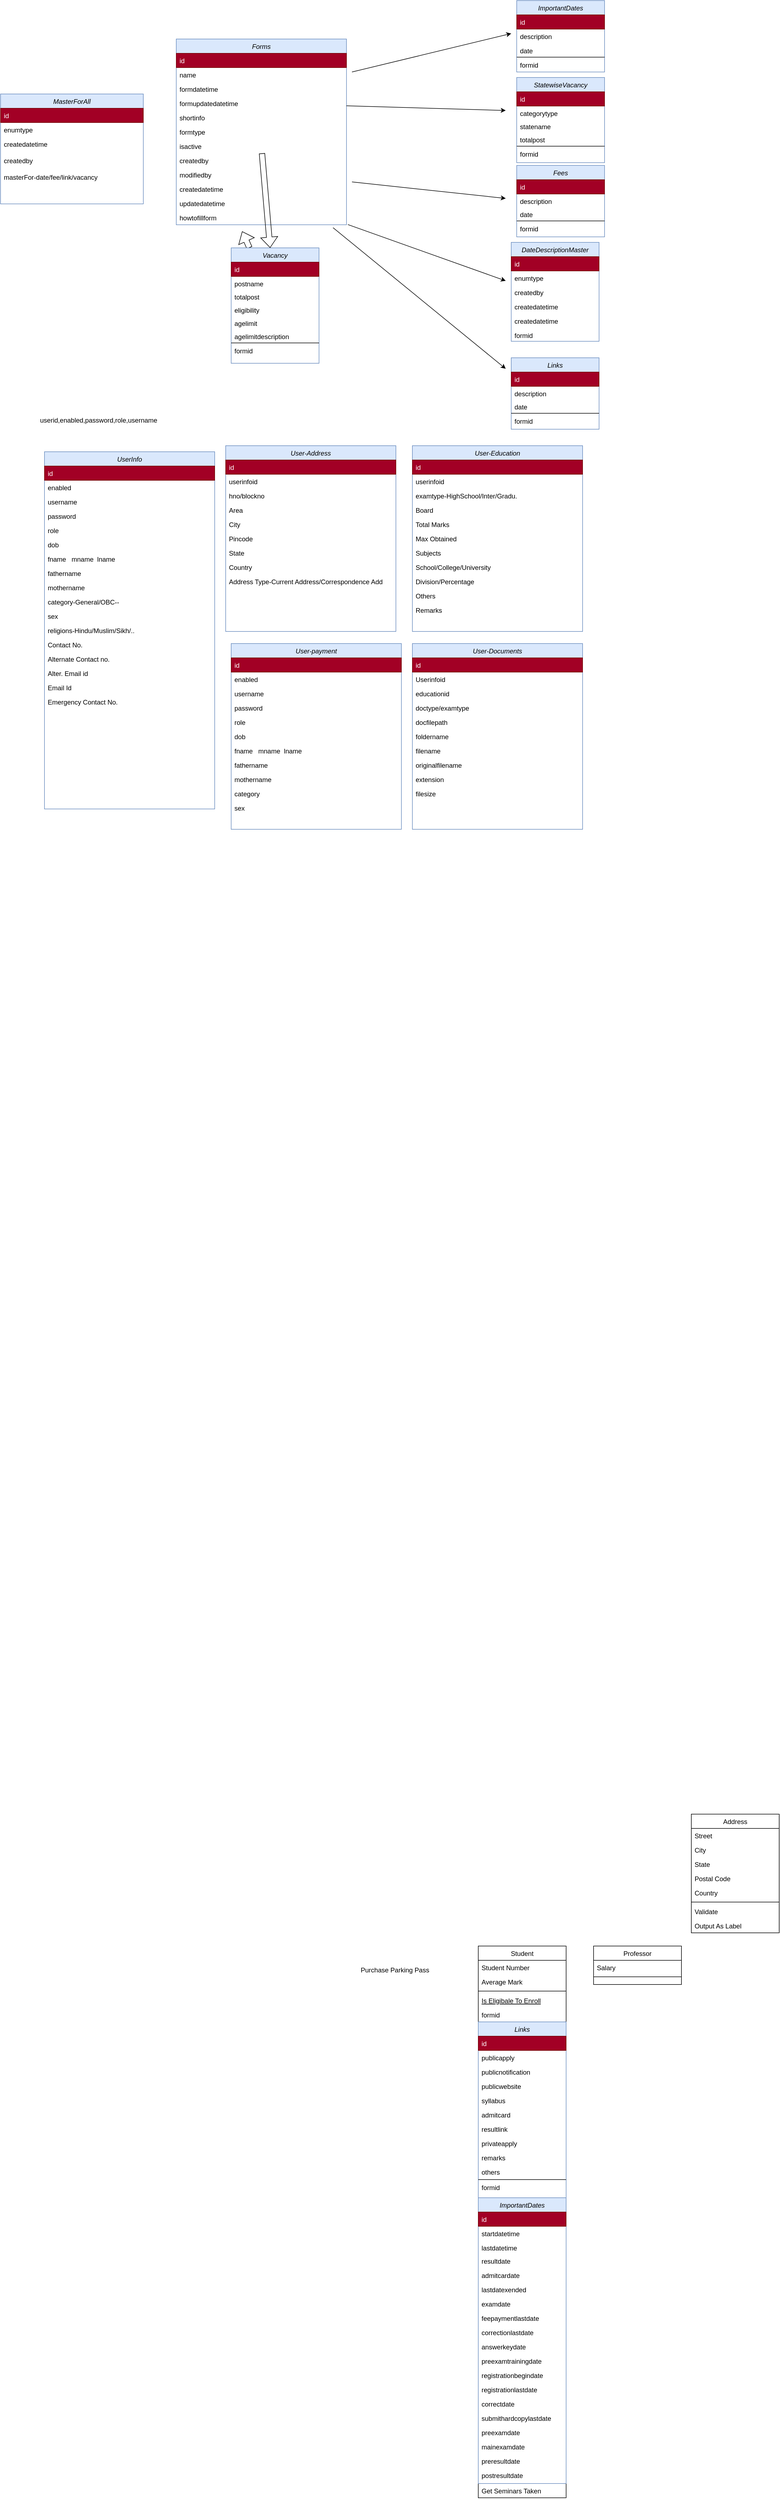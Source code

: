 <mxfile version="13.6.4" type="github">
  <diagram id="C5RBs43oDa-KdzZeNtuy" name="Page-1">
    <mxGraphModel dx="1841" dy="2788" grid="1" gridSize="10" guides="1" tooltips="1" connect="1" arrows="1" fold="1" page="1" pageScale="1" pageWidth="827" pageHeight="1169" math="0" shadow="0">
      <root>
        <mxCell id="WIyWlLk6GJQsqaUBKTNV-0" />
        <mxCell id="WIyWlLk6GJQsqaUBKTNV-1" parent="WIyWlLk6GJQsqaUBKTNV-0" />
        <mxCell id="zkfFHV4jXpPFQw0GAbJ--0" value="Forms" style="swimlane;fontStyle=2;align=center;verticalAlign=top;childLayout=stackLayout;horizontal=1;startSize=26;horizontalStack=0;resizeParent=1;resizeLast=0;collapsible=1;marginBottom=0;rounded=0;shadow=0;strokeWidth=1;fillColor=#dae8fc;strokeColor=#6c8ebf;" parent="WIyWlLk6GJQsqaUBKTNV-1" vertex="1">
          <mxGeometry x="-470" y="-2220" width="310" height="338" as="geometry">
            <mxRectangle x="230" y="140" width="160" height="26" as="alternateBounds" />
          </mxGeometry>
        </mxCell>
        <mxCell id="zkfFHV4jXpPFQw0GAbJ--1" value="id" style="text;align=left;verticalAlign=top;spacingLeft=4;spacingRight=4;overflow=hidden;rotatable=0;points=[[0,0.5],[1,0.5]];portConstraint=eastwest;fillColor=#a20025;strokeColor=#6F0000;fontColor=#ffffff;" parent="zkfFHV4jXpPFQw0GAbJ--0" vertex="1">
          <mxGeometry y="26" width="310" height="26" as="geometry" />
        </mxCell>
        <mxCell id="zkfFHV4jXpPFQw0GAbJ--2" value="name" style="text;align=left;verticalAlign=top;spacingLeft=4;spacingRight=4;overflow=hidden;rotatable=0;points=[[0,0.5],[1,0.5]];portConstraint=eastwest;rounded=0;shadow=0;html=0;" parent="zkfFHV4jXpPFQw0GAbJ--0" vertex="1">
          <mxGeometry y="52" width="310" height="26" as="geometry" />
        </mxCell>
        <mxCell id="zkfFHV4jXpPFQw0GAbJ--3" value="formdatetime" style="text;align=left;verticalAlign=top;spacingLeft=4;spacingRight=4;overflow=hidden;rotatable=0;points=[[0,0.5],[1,0.5]];portConstraint=eastwest;rounded=0;shadow=0;html=0;" parent="zkfFHV4jXpPFQw0GAbJ--0" vertex="1">
          <mxGeometry y="78" width="310" height="26" as="geometry" />
        </mxCell>
        <mxCell id="OjlPHn1tS5voRiDz_Ek7-1" value="formupdatedatetime" style="text;align=left;verticalAlign=top;spacingLeft=4;spacingRight=4;overflow=hidden;rotatable=0;points=[[0,0.5],[1,0.5]];portConstraint=eastwest;rounded=0;shadow=0;html=0;" parent="zkfFHV4jXpPFQw0GAbJ--0" vertex="1">
          <mxGeometry y="104" width="310" height="26" as="geometry" />
        </mxCell>
        <mxCell id="OjlPHn1tS5voRiDz_Ek7-2" value="shortinfo" style="text;align=left;verticalAlign=top;spacingLeft=4;spacingRight=4;overflow=hidden;rotatable=0;points=[[0,0.5],[1,0.5]];portConstraint=eastwest;rounded=0;shadow=0;html=0;" parent="zkfFHV4jXpPFQw0GAbJ--0" vertex="1">
          <mxGeometry y="130" width="310" height="26" as="geometry" />
        </mxCell>
        <mxCell id="OjlPHn1tS5voRiDz_Ek7-3" value="formtype" style="text;align=left;verticalAlign=top;spacingLeft=4;spacingRight=4;overflow=hidden;rotatable=0;points=[[0,0.5],[1,0.5]];portConstraint=eastwest;rounded=0;shadow=0;html=0;" parent="zkfFHV4jXpPFQw0GAbJ--0" vertex="1">
          <mxGeometry y="156" width="310" height="26" as="geometry" />
        </mxCell>
        <mxCell id="OjlPHn1tS5voRiDz_Ek7-4" value="isactive" style="text;align=left;verticalAlign=top;spacingLeft=4;spacingRight=4;overflow=hidden;rotatable=0;points=[[0,0.5],[1,0.5]];portConstraint=eastwest;rounded=0;shadow=0;html=0;" parent="zkfFHV4jXpPFQw0GAbJ--0" vertex="1">
          <mxGeometry y="182" width="310" height="26" as="geometry" />
        </mxCell>
        <mxCell id="OjlPHn1tS5voRiDz_Ek7-5" value="createdby" style="text;align=left;verticalAlign=top;spacingLeft=4;spacingRight=4;overflow=hidden;rotatable=0;points=[[0,0.5],[1,0.5]];portConstraint=eastwest;rounded=0;shadow=0;html=0;" parent="zkfFHV4jXpPFQw0GAbJ--0" vertex="1">
          <mxGeometry y="208" width="310" height="26" as="geometry" />
        </mxCell>
        <mxCell id="OjlPHn1tS5voRiDz_Ek7-6" value="modifiedby" style="text;align=left;verticalAlign=top;spacingLeft=4;spacingRight=4;overflow=hidden;rotatable=0;points=[[0,0.5],[1,0.5]];portConstraint=eastwest;rounded=0;shadow=0;html=0;" parent="zkfFHV4jXpPFQw0GAbJ--0" vertex="1">
          <mxGeometry y="234" width="310" height="26" as="geometry" />
        </mxCell>
        <mxCell id="OjlPHn1tS5voRiDz_Ek7-7" value="createdatetime" style="text;align=left;verticalAlign=top;spacingLeft=4;spacingRight=4;overflow=hidden;rotatable=0;points=[[0,0.5],[1,0.5]];portConstraint=eastwest;rounded=0;shadow=0;html=0;" parent="zkfFHV4jXpPFQw0GAbJ--0" vertex="1">
          <mxGeometry y="260" width="310" height="26" as="geometry" />
        </mxCell>
        <mxCell id="OjlPHn1tS5voRiDz_Ek7-8" value="updatedatetime" style="text;align=left;verticalAlign=top;spacingLeft=4;spacingRight=4;overflow=hidden;rotatable=0;points=[[0,0.5],[1,0.5]];portConstraint=eastwest;rounded=0;shadow=0;html=0;" parent="zkfFHV4jXpPFQw0GAbJ--0" vertex="1">
          <mxGeometry y="286" width="310" height="26" as="geometry" />
        </mxCell>
        <mxCell id="OjlPHn1tS5voRiDz_Ek7-9" value="howtofillform" style="text;align=left;verticalAlign=top;spacingLeft=4;spacingRight=4;overflow=hidden;rotatable=0;points=[[0,0.5],[1,0.5]];portConstraint=eastwest;rounded=0;shadow=0;html=0;" parent="zkfFHV4jXpPFQw0GAbJ--0" vertex="1">
          <mxGeometry y="312" width="310" height="26" as="geometry" />
        </mxCell>
        <mxCell id="qMdygX6Kvr41NNil2e_M-0" value="MasterForAll" style="swimlane;fontStyle=2;align=center;verticalAlign=top;childLayout=stackLayout;horizontal=1;startSize=26;horizontalStack=0;resizeParent=1;resizeLast=0;collapsible=1;marginBottom=0;rounded=0;shadow=0;strokeWidth=1;fillColor=#dae8fc;strokeColor=#6c8ebf;" parent="WIyWlLk6GJQsqaUBKTNV-1" vertex="1">
          <mxGeometry x="-790" y="-2120" width="260" height="200" as="geometry">
            <mxRectangle x="230" y="140" width="160" height="26" as="alternateBounds" />
          </mxGeometry>
        </mxCell>
        <mxCell id="qMdygX6Kvr41NNil2e_M-1" value="id" style="text;align=left;verticalAlign=top;spacingLeft=4;spacingRight=4;overflow=hidden;rotatable=0;points=[[0,0.5],[1,0.5]];portConstraint=eastwest;fillColor=#a20025;strokeColor=#6F0000;fontColor=#ffffff;" parent="qMdygX6Kvr41NNil2e_M-0" vertex="1">
          <mxGeometry y="26" width="260" height="26" as="geometry" />
        </mxCell>
        <mxCell id="qMdygX6Kvr41NNil2e_M-2" value="enumtype" style="text;align=left;verticalAlign=top;spacingLeft=4;spacingRight=4;overflow=hidden;rotatable=0;points=[[0,0.5],[1,0.5]];portConstraint=eastwest;rounded=0;shadow=0;html=0;" parent="qMdygX6Kvr41NNil2e_M-0" vertex="1">
          <mxGeometry y="52" width="260" height="26" as="geometry" />
        </mxCell>
        <mxCell id="qMdygX6Kvr41NNil2e_M-4" value="createdatetime" style="text;align=left;verticalAlign=top;spacingLeft=4;spacingRight=4;overflow=hidden;rotatable=0;points=[[0,0.5],[1,0.5]];portConstraint=eastwest;rounded=0;shadow=0;html=0;" parent="qMdygX6Kvr41NNil2e_M-0" vertex="1">
          <mxGeometry y="78" width="260" height="30" as="geometry" />
        </mxCell>
        <mxCell id="qMdygX6Kvr41NNil2e_M-5" value="createdby" style="text;align=left;verticalAlign=top;spacingLeft=4;spacingRight=4;overflow=hidden;rotatable=0;points=[[0,0.5],[1,0.5]];portConstraint=eastwest;rounded=0;shadow=0;html=0;" parent="qMdygX6Kvr41NNil2e_M-0" vertex="1">
          <mxGeometry y="108" width="260" height="30" as="geometry" />
        </mxCell>
        <mxCell id="qMdygX6Kvr41NNil2e_M-3" value="masterFor-date/fee/link/vacancy" style="text;align=left;verticalAlign=top;spacingLeft=4;spacingRight=4;overflow=hidden;rotatable=0;points=[[0,0.5],[1,0.5]];portConstraint=eastwest;rounded=0;shadow=0;html=0;" parent="qMdygX6Kvr41NNil2e_M-0" vertex="1">
          <mxGeometry y="138" width="260" height="22" as="geometry" />
        </mxCell>
        <mxCell id="qMdygX6Kvr41NNil2e_M-6" value="ImportantDates" style="swimlane;fontStyle=2;align=center;verticalAlign=top;childLayout=stackLayout;horizontal=1;startSize=26;horizontalStack=0;resizeParent=1;resizeLast=0;collapsible=1;marginBottom=0;rounded=0;shadow=0;strokeWidth=1;fillColor=#dae8fc;strokeColor=#6c8ebf;" parent="WIyWlLk6GJQsqaUBKTNV-1" vertex="1">
          <mxGeometry x="150" y="-2290" width="160" height="130" as="geometry">
            <mxRectangle x="230" y="140" width="160" height="26" as="alternateBounds" />
          </mxGeometry>
        </mxCell>
        <mxCell id="qMdygX6Kvr41NNil2e_M-7" value="id" style="text;align=left;verticalAlign=top;spacingLeft=4;spacingRight=4;overflow=hidden;rotatable=0;points=[[0,0.5],[1,0.5]];portConstraint=eastwest;fillColor=#a20025;strokeColor=#6F0000;fontColor=#ffffff;" parent="qMdygX6Kvr41NNil2e_M-6" vertex="1">
          <mxGeometry y="26" width="160" height="26" as="geometry" />
        </mxCell>
        <mxCell id="qMdygX6Kvr41NNil2e_M-8" value="description" style="text;align=left;verticalAlign=top;spacingLeft=4;spacingRight=4;overflow=hidden;rotatable=0;points=[[0,0.5],[1,0.5]];portConstraint=eastwest;rounded=0;shadow=0;html=0;" parent="qMdygX6Kvr41NNil2e_M-6" vertex="1">
          <mxGeometry y="52" width="160" height="26" as="geometry" />
        </mxCell>
        <mxCell id="qMdygX6Kvr41NNil2e_M-10" value="date" style="text;align=left;verticalAlign=top;spacingLeft=4;spacingRight=4;overflow=hidden;rotatable=0;points=[[0,0.5],[1,0.5]];portConstraint=eastwest;rounded=0;shadow=0;html=0;" parent="qMdygX6Kvr41NNil2e_M-6" vertex="1">
          <mxGeometry y="78" width="160" height="24" as="geometry" />
        </mxCell>
        <mxCell id="qMdygX6Kvr41NNil2e_M-11" value="" style="line;html=1;strokeWidth=1;align=left;verticalAlign=middle;spacingTop=-1;spacingLeft=3;spacingRight=3;rotatable=0;labelPosition=right;points=[];portConstraint=eastwest;" parent="qMdygX6Kvr41NNil2e_M-6" vertex="1">
          <mxGeometry y="102" width="160" height="2" as="geometry" />
        </mxCell>
        <mxCell id="qMdygX6Kvr41NNil2e_M-12" value="formid" style="text;align=left;verticalAlign=top;spacingLeft=4;spacingRight=4;overflow=hidden;rotatable=0;points=[[0,0.5],[1,0.5]];portConstraint=eastwest;rounded=0;shadow=0;html=0;" parent="qMdygX6Kvr41NNil2e_M-6" vertex="1">
          <mxGeometry y="104" width="160" height="24" as="geometry" />
        </mxCell>
        <mxCell id="qMdygX6Kvr41NNil2e_M-31" value="StatewiseVacancy" style="swimlane;fontStyle=2;align=center;verticalAlign=top;childLayout=stackLayout;horizontal=1;startSize=26;horizontalStack=0;resizeParent=1;resizeLast=0;collapsible=1;marginBottom=0;rounded=0;shadow=0;strokeWidth=1;fillColor=#dae8fc;strokeColor=#6c8ebf;" parent="WIyWlLk6GJQsqaUBKTNV-1" vertex="1">
          <mxGeometry x="150" y="-2150" width="160" height="155" as="geometry">
            <mxRectangle x="230" y="140" width="160" height="26" as="alternateBounds" />
          </mxGeometry>
        </mxCell>
        <mxCell id="qMdygX6Kvr41NNil2e_M-32" value="id" style="text;align=left;verticalAlign=top;spacingLeft=4;spacingRight=4;overflow=hidden;rotatable=0;points=[[0,0.5],[1,0.5]];portConstraint=eastwest;fillColor=#a20025;strokeColor=#6F0000;fontColor=#ffffff;" parent="qMdygX6Kvr41NNil2e_M-31" vertex="1">
          <mxGeometry y="26" width="160" height="26" as="geometry" />
        </mxCell>
        <mxCell id="qMdygX6Kvr41NNil2e_M-33" value="categorytype" style="text;align=left;verticalAlign=top;spacingLeft=4;spacingRight=4;overflow=hidden;rotatable=0;points=[[0,0.5],[1,0.5]];portConstraint=eastwest;rounded=0;shadow=0;html=0;" parent="qMdygX6Kvr41NNil2e_M-31" vertex="1">
          <mxGeometry y="52" width="160" height="24" as="geometry" />
        </mxCell>
        <mxCell id="qMdygX6Kvr41NNil2e_M-34" value="statename" style="text;align=left;verticalAlign=top;spacingLeft=4;spacingRight=4;overflow=hidden;rotatable=0;points=[[0,0.5],[1,0.5]];portConstraint=eastwest;rounded=0;shadow=0;html=0;" parent="qMdygX6Kvr41NNil2e_M-31" vertex="1">
          <mxGeometry y="76" width="160" height="24" as="geometry" />
        </mxCell>
        <mxCell id="qMdygX6Kvr41NNil2e_M-39" value="totalpost" style="text;align=left;verticalAlign=top;spacingLeft=4;spacingRight=4;overflow=hidden;rotatable=0;points=[[0,0.5],[1,0.5]];portConstraint=eastwest;rounded=0;shadow=0;html=0;" parent="qMdygX6Kvr41NNil2e_M-31" vertex="1">
          <mxGeometry y="100" width="160" height="24" as="geometry" />
        </mxCell>
        <mxCell id="qMdygX6Kvr41NNil2e_M-37" value="" style="line;html=1;strokeWidth=1;align=left;verticalAlign=middle;spacingTop=-1;spacingLeft=3;spacingRight=3;rotatable=0;labelPosition=right;points=[];portConstraint=eastwest;" parent="qMdygX6Kvr41NNil2e_M-31" vertex="1">
          <mxGeometry y="124" width="160" height="2" as="geometry" />
        </mxCell>
        <mxCell id="qMdygX6Kvr41NNil2e_M-38" value="formid" style="text;align=left;verticalAlign=top;spacingLeft=4;spacingRight=4;overflow=hidden;rotatable=0;points=[[0,0.5],[1,0.5]];portConstraint=eastwest;rounded=0;shadow=0;html=0;" parent="qMdygX6Kvr41NNil2e_M-31" vertex="1">
          <mxGeometry y="126" width="160" height="28" as="geometry" />
        </mxCell>
        <mxCell id="qMdygX6Kvr41NNil2e_M-13" value="Fees" style="swimlane;fontStyle=2;align=center;verticalAlign=top;childLayout=stackLayout;horizontal=1;startSize=26;horizontalStack=0;resizeParent=1;resizeLast=0;collapsible=1;marginBottom=0;rounded=0;shadow=0;strokeWidth=1;fillColor=#dae8fc;strokeColor=#6c8ebf;" parent="WIyWlLk6GJQsqaUBKTNV-1" vertex="1">
          <mxGeometry x="150" y="-1990" width="160" height="130" as="geometry">
            <mxRectangle x="230" y="140" width="160" height="26" as="alternateBounds" />
          </mxGeometry>
        </mxCell>
        <mxCell id="qMdygX6Kvr41NNil2e_M-14" value="id" style="text;align=left;verticalAlign=top;spacingLeft=4;spacingRight=4;overflow=hidden;rotatable=0;points=[[0,0.5],[1,0.5]];portConstraint=eastwest;fillColor=#a20025;strokeColor=#6F0000;fontColor=#ffffff;" parent="qMdygX6Kvr41NNil2e_M-13" vertex="1">
          <mxGeometry y="26" width="160" height="26" as="geometry" />
        </mxCell>
        <mxCell id="qMdygX6Kvr41NNil2e_M-15" value="description" style="text;align=left;verticalAlign=top;spacingLeft=4;spacingRight=4;overflow=hidden;rotatable=0;points=[[0,0.5],[1,0.5]];portConstraint=eastwest;rounded=0;shadow=0;html=0;" parent="qMdygX6Kvr41NNil2e_M-13" vertex="1">
          <mxGeometry y="52" width="160" height="24" as="geometry" />
        </mxCell>
        <mxCell id="qMdygX6Kvr41NNil2e_M-16" value="date" style="text;align=left;verticalAlign=top;spacingLeft=4;spacingRight=4;overflow=hidden;rotatable=0;points=[[0,0.5],[1,0.5]];portConstraint=eastwest;rounded=0;shadow=0;html=0;" parent="qMdygX6Kvr41NNil2e_M-13" vertex="1">
          <mxGeometry y="76" width="160" height="24" as="geometry" />
        </mxCell>
        <mxCell id="qMdygX6Kvr41NNil2e_M-17" value="" style="line;html=1;strokeWidth=1;align=left;verticalAlign=middle;spacingTop=-1;spacingLeft=3;spacingRight=3;rotatable=0;labelPosition=right;points=[];portConstraint=eastwest;" parent="qMdygX6Kvr41NNil2e_M-13" vertex="1">
          <mxGeometry y="100" width="160" height="2" as="geometry" />
        </mxCell>
        <mxCell id="qMdygX6Kvr41NNil2e_M-18" value="formid" style="text;align=left;verticalAlign=top;spacingLeft=4;spacingRight=4;overflow=hidden;rotatable=0;points=[[0,0.5],[1,0.5]];portConstraint=eastwest;rounded=0;shadow=0;html=0;" parent="qMdygX6Kvr41NNil2e_M-13" vertex="1">
          <mxGeometry y="102" width="160" height="26" as="geometry" />
        </mxCell>
        <mxCell id="OjlPHn1tS5voRiDz_Ek7-77" value="DateDescriptionMaster" style="swimlane;fontStyle=2;align=center;verticalAlign=top;childLayout=stackLayout;horizontal=1;startSize=26;horizontalStack=0;resizeParent=1;resizeLast=0;collapsible=1;marginBottom=0;rounded=0;shadow=0;strokeWidth=1;fillColor=#dae8fc;strokeColor=#6c8ebf;" parent="WIyWlLk6GJQsqaUBKTNV-1" vertex="1">
          <mxGeometry x="140" y="-1850" width="160" height="180" as="geometry">
            <mxRectangle x="230" y="140" width="160" height="26" as="alternateBounds" />
          </mxGeometry>
        </mxCell>
        <mxCell id="OjlPHn1tS5voRiDz_Ek7-78" value="id" style="text;align=left;verticalAlign=top;spacingLeft=4;spacingRight=4;overflow=hidden;rotatable=0;points=[[0,0.5],[1,0.5]];portConstraint=eastwest;fillColor=#a20025;strokeColor=#6F0000;fontColor=#ffffff;" parent="OjlPHn1tS5voRiDz_Ek7-77" vertex="1">
          <mxGeometry y="26" width="160" height="26" as="geometry" />
        </mxCell>
        <mxCell id="OjlPHn1tS5voRiDz_Ek7-79" value="enumtype" style="text;align=left;verticalAlign=top;spacingLeft=4;spacingRight=4;overflow=hidden;rotatable=0;points=[[0,0.5],[1,0.5]];portConstraint=eastwest;rounded=0;shadow=0;html=0;" parent="OjlPHn1tS5voRiDz_Ek7-77" vertex="1">
          <mxGeometry y="52" width="160" height="26" as="geometry" />
        </mxCell>
        <mxCell id="OjlPHn1tS5voRiDz_Ek7-84" value="createdby" style="text;align=left;verticalAlign=top;spacingLeft=4;spacingRight=4;overflow=hidden;rotatable=0;points=[[0,0.5],[1,0.5]];portConstraint=eastwest;rounded=0;shadow=0;html=0;" parent="OjlPHn1tS5voRiDz_Ek7-77" vertex="1">
          <mxGeometry y="78" width="160" height="26" as="geometry" />
        </mxCell>
        <mxCell id="chGbgtjgUC1NM79O-ZqB-6" value="createdatetime" style="text;align=left;verticalAlign=top;spacingLeft=4;spacingRight=4;overflow=hidden;rotatable=0;points=[[0,0.5],[1,0.5]];portConstraint=eastwest;rounded=0;shadow=0;html=0;" vertex="1" parent="OjlPHn1tS5voRiDz_Ek7-77">
          <mxGeometry y="104" width="160" height="26" as="geometry" />
        </mxCell>
        <mxCell id="OjlPHn1tS5voRiDz_Ek7-86" value="createdatetime" style="text;align=left;verticalAlign=top;spacingLeft=4;spacingRight=4;overflow=hidden;rotatable=0;points=[[0,0.5],[1,0.5]];portConstraint=eastwest;rounded=0;shadow=0;html=0;" parent="OjlPHn1tS5voRiDz_Ek7-77" vertex="1">
          <mxGeometry y="130" width="160" height="26" as="geometry" />
        </mxCell>
        <mxCell id="chGbgtjgUC1NM79O-ZqB-8" style="edgeStyle=none;shape=flexArrow;rounded=0;orthogonalLoop=1;jettySize=auto;html=1;" edge="1" parent="WIyWlLk6GJQsqaUBKTNV-1" source="qMdygX6Kvr41NNil2e_M-43">
          <mxGeometry relative="1" as="geometry">
            <mxPoint x="-350.0" y="-1870" as="targetPoint" />
          </mxGeometry>
        </mxCell>
        <mxCell id="qMdygX6Kvr41NNil2e_M-43" value="Vacancy" style="swimlane;fontStyle=2;align=center;verticalAlign=top;childLayout=stackLayout;horizontal=1;startSize=26;horizontalStack=0;resizeParent=1;resizeLast=0;collapsible=1;marginBottom=0;rounded=0;shadow=0;strokeWidth=1;fillColor=#dae8fc;strokeColor=#6c8ebf;" parent="WIyWlLk6GJQsqaUBKTNV-1" vertex="1">
          <mxGeometry x="-370" y="-1840" width="160" height="210" as="geometry">
            <mxRectangle x="230" y="140" width="160" height="26" as="alternateBounds" />
          </mxGeometry>
        </mxCell>
        <mxCell id="qMdygX6Kvr41NNil2e_M-44" value="id" style="text;align=left;verticalAlign=top;spacingLeft=4;spacingRight=4;overflow=hidden;rotatable=0;points=[[0,0.5],[1,0.5]];portConstraint=eastwest;fillColor=#a20025;strokeColor=#6F0000;fontColor=#ffffff;" parent="qMdygX6Kvr41NNil2e_M-43" vertex="1">
          <mxGeometry y="26" width="160" height="26" as="geometry" />
        </mxCell>
        <mxCell id="qMdygX6Kvr41NNil2e_M-45" value="postname" style="text;align=left;verticalAlign=top;spacingLeft=4;spacingRight=4;overflow=hidden;rotatable=0;points=[[0,0.5],[1,0.5]];portConstraint=eastwest;rounded=0;shadow=0;html=0;" parent="qMdygX6Kvr41NNil2e_M-43" vertex="1">
          <mxGeometry y="52" width="160" height="24" as="geometry" />
        </mxCell>
        <mxCell id="qMdygX6Kvr41NNil2e_M-46" value="totalpost" style="text;align=left;verticalAlign=top;spacingLeft=4;spacingRight=4;overflow=hidden;rotatable=0;points=[[0,0.5],[1,0.5]];portConstraint=eastwest;rounded=0;shadow=0;html=0;" parent="qMdygX6Kvr41NNil2e_M-43" vertex="1">
          <mxGeometry y="76" width="160" height="24" as="geometry" />
        </mxCell>
        <mxCell id="qMdygX6Kvr41NNil2e_M-47" value="eligibility" style="text;align=left;verticalAlign=top;spacingLeft=4;spacingRight=4;overflow=hidden;rotatable=0;points=[[0,0.5],[1,0.5]];portConstraint=eastwest;rounded=0;shadow=0;html=0;" parent="qMdygX6Kvr41NNil2e_M-43" vertex="1">
          <mxGeometry y="100" width="160" height="24" as="geometry" />
        </mxCell>
        <mxCell id="qMdygX6Kvr41NNil2e_M-48" value="agelimit" style="text;align=left;verticalAlign=top;spacingLeft=4;spacingRight=4;overflow=hidden;rotatable=0;points=[[0,0.5],[1,0.5]];portConstraint=eastwest;rounded=0;shadow=0;html=0;" parent="qMdygX6Kvr41NNil2e_M-43" vertex="1">
          <mxGeometry y="124" width="160" height="24" as="geometry" />
        </mxCell>
        <mxCell id="qMdygX6Kvr41NNil2e_M-49" value="agelimitdescription" style="text;align=left;verticalAlign=top;spacingLeft=4;spacingRight=4;overflow=hidden;rotatable=0;points=[[0,0.5],[1,0.5]];portConstraint=eastwest;rounded=0;shadow=0;html=0;" parent="qMdygX6Kvr41NNil2e_M-43" vertex="1">
          <mxGeometry y="148" width="160" height="24" as="geometry" />
        </mxCell>
        <mxCell id="qMdygX6Kvr41NNil2e_M-50" value="" style="line;html=1;strokeWidth=1;align=left;verticalAlign=middle;spacingTop=-1;spacingLeft=3;spacingRight=3;rotatable=0;labelPosition=right;points=[];portConstraint=eastwest;" parent="qMdygX6Kvr41NNil2e_M-43" vertex="1">
          <mxGeometry y="172" width="160" height="2" as="geometry" />
        </mxCell>
        <mxCell id="qMdygX6Kvr41NNil2e_M-51" value="formid" style="text;align=left;verticalAlign=top;spacingLeft=4;spacingRight=4;overflow=hidden;rotatable=0;points=[[0,0.5],[1,0.5]];portConstraint=eastwest;rounded=0;shadow=0;html=0;" parent="qMdygX6Kvr41NNil2e_M-43" vertex="1">
          <mxGeometry y="174" width="160" height="26" as="geometry" />
        </mxCell>
        <mxCell id="zkfFHV4jXpPFQw0GAbJ--5" value="Purchase Parking Pass" style="text;align=left;verticalAlign=top;spacingLeft=4;spacingRight=4;overflow=hidden;rotatable=0;points=[[0,0.5],[1,0.5]];portConstraint=eastwest;" parent="WIyWlLk6GJQsqaUBKTNV-1" vertex="1">
          <mxGeometry x="-140" y="1280" width="160" height="32" as="geometry" />
        </mxCell>
        <mxCell id="OjlPHn1tS5voRiDz_Ek7-54" value="Links" style="swimlane;fontStyle=2;align=center;verticalAlign=top;childLayout=stackLayout;horizontal=1;startSize=26;horizontalStack=0;resizeParent=1;resizeLast=0;collapsible=1;marginBottom=0;rounded=0;shadow=0;strokeWidth=1;fillColor=#dae8fc;strokeColor=#6c8ebf;" parent="WIyWlLk6GJQsqaUBKTNV-1" vertex="1">
          <mxGeometry x="140" y="-1640" width="160" height="130" as="geometry">
            <mxRectangle x="230" y="140" width="160" height="26" as="alternateBounds" />
          </mxGeometry>
        </mxCell>
        <mxCell id="OjlPHn1tS5voRiDz_Ek7-55" value="id" style="text;align=left;verticalAlign=top;spacingLeft=4;spacingRight=4;overflow=hidden;rotatable=0;points=[[0,0.5],[1,0.5]];portConstraint=eastwest;fillColor=#a20025;strokeColor=#6F0000;fontColor=#ffffff;" parent="OjlPHn1tS5voRiDz_Ek7-54" vertex="1">
          <mxGeometry y="26" width="160" height="26" as="geometry" />
        </mxCell>
        <mxCell id="OjlPHn1tS5voRiDz_Ek7-57" value="description" style="text;align=left;verticalAlign=top;spacingLeft=4;spacingRight=4;overflow=hidden;rotatable=0;points=[[0,0.5],[1,0.5]];portConstraint=eastwest;rounded=0;shadow=0;html=0;" parent="OjlPHn1tS5voRiDz_Ek7-54" vertex="1">
          <mxGeometry y="52" width="160" height="24" as="geometry" />
        </mxCell>
        <mxCell id="OjlPHn1tS5voRiDz_Ek7-74" value="date" style="text;align=left;verticalAlign=top;spacingLeft=4;spacingRight=4;overflow=hidden;rotatable=0;points=[[0,0.5],[1,0.5]];portConstraint=eastwest;rounded=0;shadow=0;html=0;" parent="OjlPHn1tS5voRiDz_Ek7-54" vertex="1">
          <mxGeometry y="76" width="160" height="24" as="geometry" />
        </mxCell>
        <mxCell id="OjlPHn1tS5voRiDz_Ek7-40" value="" style="line;html=1;strokeWidth=1;align=left;verticalAlign=middle;spacingTop=-1;spacingLeft=3;spacingRight=3;rotatable=0;labelPosition=right;points=[];portConstraint=eastwest;" parent="OjlPHn1tS5voRiDz_Ek7-54" vertex="1">
          <mxGeometry y="100" width="160" height="2" as="geometry" />
        </mxCell>
        <mxCell id="OjlPHn1tS5voRiDz_Ek7-76" value="formid" style="text;align=left;verticalAlign=top;spacingLeft=4;spacingRight=4;overflow=hidden;rotatable=0;points=[[0,0.5],[1,0.5]];portConstraint=eastwest;rounded=0;shadow=0;html=0;" parent="OjlPHn1tS5voRiDz_Ek7-54" vertex="1">
          <mxGeometry y="102" width="160" height="26" as="geometry" />
        </mxCell>
        <mxCell id="chGbgtjgUC1NM79O-ZqB-9" value="UserInfo" style="swimlane;fontStyle=2;align=center;verticalAlign=top;childLayout=stackLayout;horizontal=1;startSize=26;horizontalStack=0;resizeParent=1;resizeLast=0;collapsible=1;marginBottom=0;rounded=0;shadow=0;strokeWidth=1;fillColor=#dae8fc;strokeColor=#6c8ebf;" vertex="1" parent="WIyWlLk6GJQsqaUBKTNV-1">
          <mxGeometry x="-710" y="-1469" width="310" height="650" as="geometry">
            <mxRectangle x="230" y="140" width="160" height="26" as="alternateBounds" />
          </mxGeometry>
        </mxCell>
        <mxCell id="chGbgtjgUC1NM79O-ZqB-10" value="id" style="text;align=left;verticalAlign=top;spacingLeft=4;spacingRight=4;overflow=hidden;rotatable=0;points=[[0,0.5],[1,0.5]];portConstraint=eastwest;fillColor=#a20025;strokeColor=#6F0000;fontColor=#ffffff;" vertex="1" parent="chGbgtjgUC1NM79O-ZqB-9">
          <mxGeometry y="26" width="310" height="26" as="geometry" />
        </mxCell>
        <mxCell id="chGbgtjgUC1NM79O-ZqB-11" value="enabled" style="text;align=left;verticalAlign=top;spacingLeft=4;spacingRight=4;overflow=hidden;rotatable=0;points=[[0,0.5],[1,0.5]];portConstraint=eastwest;rounded=0;shadow=0;html=0;" vertex="1" parent="chGbgtjgUC1NM79O-ZqB-9">
          <mxGeometry y="52" width="310" height="26" as="geometry" />
        </mxCell>
        <mxCell id="chGbgtjgUC1NM79O-ZqB-12" value="username" style="text;align=left;verticalAlign=top;spacingLeft=4;spacingRight=4;overflow=hidden;rotatable=0;points=[[0,0.5],[1,0.5]];portConstraint=eastwest;rounded=0;shadow=0;html=0;" vertex="1" parent="chGbgtjgUC1NM79O-ZqB-9">
          <mxGeometry y="78" width="310" height="26" as="geometry" />
        </mxCell>
        <mxCell id="chGbgtjgUC1NM79O-ZqB-13" value="password" style="text;align=left;verticalAlign=top;spacingLeft=4;spacingRight=4;overflow=hidden;rotatable=0;points=[[0,0.5],[1,0.5]];portConstraint=eastwest;rounded=0;shadow=0;html=0;" vertex="1" parent="chGbgtjgUC1NM79O-ZqB-9">
          <mxGeometry y="104" width="310" height="26" as="geometry" />
        </mxCell>
        <mxCell id="chGbgtjgUC1NM79O-ZqB-14" value="role" style="text;align=left;verticalAlign=top;spacingLeft=4;spacingRight=4;overflow=hidden;rotatable=0;points=[[0,0.5],[1,0.5]];portConstraint=eastwest;rounded=0;shadow=0;html=0;" vertex="1" parent="chGbgtjgUC1NM79O-ZqB-9">
          <mxGeometry y="130" width="310" height="26" as="geometry" />
        </mxCell>
        <mxCell id="chGbgtjgUC1NM79O-ZqB-15" value="dob" style="text;align=left;verticalAlign=top;spacingLeft=4;spacingRight=4;overflow=hidden;rotatable=0;points=[[0,0.5],[1,0.5]];portConstraint=eastwest;rounded=0;shadow=0;html=0;" vertex="1" parent="chGbgtjgUC1NM79O-ZqB-9">
          <mxGeometry y="156" width="310" height="26" as="geometry" />
        </mxCell>
        <mxCell id="chGbgtjgUC1NM79O-ZqB-16" value="fname   mname  lname" style="text;align=left;verticalAlign=top;spacingLeft=4;spacingRight=4;overflow=hidden;rotatable=0;points=[[0,0.5],[1,0.5]];portConstraint=eastwest;rounded=0;shadow=0;html=0;" vertex="1" parent="chGbgtjgUC1NM79O-ZqB-9">
          <mxGeometry y="182" width="310" height="26" as="geometry" />
        </mxCell>
        <mxCell id="chGbgtjgUC1NM79O-ZqB-17" value="fathername" style="text;align=left;verticalAlign=top;spacingLeft=4;spacingRight=4;overflow=hidden;rotatable=0;points=[[0,0.5],[1,0.5]];portConstraint=eastwest;rounded=0;shadow=0;html=0;" vertex="1" parent="chGbgtjgUC1NM79O-ZqB-9">
          <mxGeometry y="208" width="310" height="26" as="geometry" />
        </mxCell>
        <mxCell id="chGbgtjgUC1NM79O-ZqB-18" value="mothername" style="text;align=left;verticalAlign=top;spacingLeft=4;spacingRight=4;overflow=hidden;rotatable=0;points=[[0,0.5],[1,0.5]];portConstraint=eastwest;rounded=0;shadow=0;html=0;" vertex="1" parent="chGbgtjgUC1NM79O-ZqB-9">
          <mxGeometry y="234" width="310" height="26" as="geometry" />
        </mxCell>
        <mxCell id="chGbgtjgUC1NM79O-ZqB-19" value="category-General/OBC--" style="text;align=left;verticalAlign=top;spacingLeft=4;spacingRight=4;overflow=hidden;rotatable=0;points=[[0,0.5],[1,0.5]];portConstraint=eastwest;rounded=0;shadow=0;html=0;" vertex="1" parent="chGbgtjgUC1NM79O-ZqB-9">
          <mxGeometry y="260" width="310" height="26" as="geometry" />
        </mxCell>
        <mxCell id="chGbgtjgUC1NM79O-ZqB-20" value="sex" style="text;align=left;verticalAlign=top;spacingLeft=4;spacingRight=4;overflow=hidden;rotatable=0;points=[[0,0.5],[1,0.5]];portConstraint=eastwest;rounded=0;shadow=0;html=0;" vertex="1" parent="chGbgtjgUC1NM79O-ZqB-9">
          <mxGeometry y="286" width="310" height="26" as="geometry" />
        </mxCell>
        <mxCell id="chGbgtjgUC1NM79O-ZqB-59" value="religions-Hindu/Muslim/Sikh/.." style="text;align=left;verticalAlign=top;spacingLeft=4;spacingRight=4;overflow=hidden;rotatable=0;points=[[0,0.5],[1,0.5]];portConstraint=eastwest;rounded=0;shadow=0;html=0;" vertex="1" parent="chGbgtjgUC1NM79O-ZqB-9">
          <mxGeometry y="312" width="310" height="26" as="geometry" />
        </mxCell>
        <mxCell id="chGbgtjgUC1NM79O-ZqB-32" value="Contact No." style="text;align=left;verticalAlign=top;spacingLeft=4;spacingRight=4;overflow=hidden;rotatable=0;points=[[0,0.5],[1,0.5]];portConstraint=eastwest;rounded=0;shadow=0;html=0;" vertex="1" parent="chGbgtjgUC1NM79O-ZqB-9">
          <mxGeometry y="338" width="310" height="26" as="geometry" />
        </mxCell>
        <mxCell id="chGbgtjgUC1NM79O-ZqB-74" value="Alternate Contact no." style="text;align=left;verticalAlign=top;spacingLeft=4;spacingRight=4;overflow=hidden;rotatable=0;points=[[0,0.5],[1,0.5]];portConstraint=eastwest;rounded=0;shadow=0;html=0;" vertex="1" parent="chGbgtjgUC1NM79O-ZqB-9">
          <mxGeometry y="364" width="310" height="26" as="geometry" />
        </mxCell>
        <mxCell id="chGbgtjgUC1NM79O-ZqB-76" value="Alter. Email id" style="text;align=left;verticalAlign=top;spacingLeft=4;spacingRight=4;overflow=hidden;rotatable=0;points=[[0,0.5],[1,0.5]];portConstraint=eastwest;rounded=0;shadow=0;html=0;" vertex="1" parent="chGbgtjgUC1NM79O-ZqB-9">
          <mxGeometry y="390" width="310" height="26" as="geometry" />
        </mxCell>
        <mxCell id="chGbgtjgUC1NM79O-ZqB-75" value="Email Id" style="text;align=left;verticalAlign=top;spacingLeft=4;spacingRight=4;overflow=hidden;rotatable=0;points=[[0,0.5],[1,0.5]];portConstraint=eastwest;rounded=0;shadow=0;html=0;" vertex="1" parent="chGbgtjgUC1NM79O-ZqB-9">
          <mxGeometry y="416" width="310" height="26" as="geometry" />
        </mxCell>
        <mxCell id="chGbgtjgUC1NM79O-ZqB-77" value="Emergency Contact No." style="text;align=left;verticalAlign=top;spacingLeft=4;spacingRight=4;overflow=hidden;rotatable=0;points=[[0,0.5],[1,0.5]];portConstraint=eastwest;rounded=0;shadow=0;html=0;" vertex="1" parent="chGbgtjgUC1NM79O-ZqB-9">
          <mxGeometry y="442" width="310" height="26" as="geometry" />
        </mxCell>
        <mxCell id="chGbgtjgUC1NM79O-ZqB-23" value="User-Address" style="swimlane;fontStyle=2;align=center;verticalAlign=top;childLayout=stackLayout;horizontal=1;startSize=26;horizontalStack=0;resizeParent=1;resizeLast=0;collapsible=1;marginBottom=0;rounded=0;shadow=0;strokeWidth=1;fillColor=#dae8fc;strokeColor=#6c8ebf;" vertex="1" parent="WIyWlLk6GJQsqaUBKTNV-1">
          <mxGeometry x="-380" y="-1480" width="310" height="338" as="geometry">
            <mxRectangle x="230" y="140" width="160" height="26" as="alternateBounds" />
          </mxGeometry>
        </mxCell>
        <mxCell id="chGbgtjgUC1NM79O-ZqB-24" value="id" style="text;align=left;verticalAlign=top;spacingLeft=4;spacingRight=4;overflow=hidden;rotatable=0;points=[[0,0.5],[1,0.5]];portConstraint=eastwest;fillColor=#a20025;strokeColor=#6F0000;fontColor=#ffffff;" vertex="1" parent="chGbgtjgUC1NM79O-ZqB-23">
          <mxGeometry y="26" width="310" height="26" as="geometry" />
        </mxCell>
        <mxCell id="chGbgtjgUC1NM79O-ZqB-25" value="userinfoid" style="text;align=left;verticalAlign=top;spacingLeft=4;spacingRight=4;overflow=hidden;rotatable=0;points=[[0,0.5],[1,0.5]];portConstraint=eastwest;rounded=0;shadow=0;html=0;" vertex="1" parent="chGbgtjgUC1NM79O-ZqB-23">
          <mxGeometry y="52" width="310" height="26" as="geometry" />
        </mxCell>
        <mxCell id="chGbgtjgUC1NM79O-ZqB-26" value="hno/blockno" style="text;align=left;verticalAlign=top;spacingLeft=4;spacingRight=4;overflow=hidden;rotatable=0;points=[[0,0.5],[1,0.5]];portConstraint=eastwest;rounded=0;shadow=0;html=0;" vertex="1" parent="chGbgtjgUC1NM79O-ZqB-23">
          <mxGeometry y="78" width="310" height="26" as="geometry" />
        </mxCell>
        <mxCell id="chGbgtjgUC1NM79O-ZqB-27" value="Area" style="text;align=left;verticalAlign=top;spacingLeft=4;spacingRight=4;overflow=hidden;rotatable=0;points=[[0,0.5],[1,0.5]];portConstraint=eastwest;rounded=0;shadow=0;html=0;" vertex="1" parent="chGbgtjgUC1NM79O-ZqB-23">
          <mxGeometry y="104" width="310" height="26" as="geometry" />
        </mxCell>
        <mxCell id="chGbgtjgUC1NM79O-ZqB-28" value="City" style="text;align=left;verticalAlign=top;spacingLeft=4;spacingRight=4;overflow=hidden;rotatable=0;points=[[0,0.5],[1,0.5]];portConstraint=eastwest;rounded=0;shadow=0;html=0;" vertex="1" parent="chGbgtjgUC1NM79O-ZqB-23">
          <mxGeometry y="130" width="310" height="26" as="geometry" />
        </mxCell>
        <mxCell id="chGbgtjgUC1NM79O-ZqB-29" value="Pincode" style="text;align=left;verticalAlign=top;spacingLeft=4;spacingRight=4;overflow=hidden;rotatable=0;points=[[0,0.5],[1,0.5]];portConstraint=eastwest;rounded=0;shadow=0;html=0;" vertex="1" parent="chGbgtjgUC1NM79O-ZqB-23">
          <mxGeometry y="156" width="310" height="26" as="geometry" />
        </mxCell>
        <mxCell id="chGbgtjgUC1NM79O-ZqB-30" value="State" style="text;align=left;verticalAlign=top;spacingLeft=4;spacingRight=4;overflow=hidden;rotatable=0;points=[[0,0.5],[1,0.5]];portConstraint=eastwest;rounded=0;shadow=0;html=0;" vertex="1" parent="chGbgtjgUC1NM79O-ZqB-23">
          <mxGeometry y="182" width="310" height="26" as="geometry" />
        </mxCell>
        <mxCell id="chGbgtjgUC1NM79O-ZqB-31" value="Country" style="text;align=left;verticalAlign=top;spacingLeft=4;spacingRight=4;overflow=hidden;rotatable=0;points=[[0,0.5],[1,0.5]];portConstraint=eastwest;rounded=0;shadow=0;html=0;" vertex="1" parent="chGbgtjgUC1NM79O-ZqB-23">
          <mxGeometry y="208" width="310" height="26" as="geometry" />
        </mxCell>
        <mxCell id="chGbgtjgUC1NM79O-ZqB-33" value="Address Type-Current Address/Correspondence Add" style="text;align=left;verticalAlign=top;spacingLeft=4;spacingRight=4;overflow=hidden;rotatable=0;points=[[0,0.5],[1,0.5]];portConstraint=eastwest;rounded=0;shadow=0;html=0;" vertex="1" parent="chGbgtjgUC1NM79O-ZqB-23">
          <mxGeometry y="234" width="310" height="26" as="geometry" />
        </mxCell>
        <mxCell id="chGbgtjgUC1NM79O-ZqB-35" value="User-Education" style="swimlane;fontStyle=2;align=center;verticalAlign=top;childLayout=stackLayout;horizontal=1;startSize=26;horizontalStack=0;resizeParent=1;resizeLast=0;collapsible=1;marginBottom=0;rounded=0;shadow=0;strokeWidth=1;fillColor=#dae8fc;strokeColor=#6c8ebf;" vertex="1" parent="WIyWlLk6GJQsqaUBKTNV-1">
          <mxGeometry x="-40" y="-1480" width="310" height="338" as="geometry">
            <mxRectangle x="230" y="140" width="160" height="26" as="alternateBounds" />
          </mxGeometry>
        </mxCell>
        <mxCell id="chGbgtjgUC1NM79O-ZqB-36" value="id" style="text;align=left;verticalAlign=top;spacingLeft=4;spacingRight=4;overflow=hidden;rotatable=0;points=[[0,0.5],[1,0.5]];portConstraint=eastwest;fillColor=#a20025;strokeColor=#6F0000;fontColor=#ffffff;" vertex="1" parent="chGbgtjgUC1NM79O-ZqB-35">
          <mxGeometry y="26" width="310" height="26" as="geometry" />
        </mxCell>
        <mxCell id="chGbgtjgUC1NM79O-ZqB-37" value="userinfoid" style="text;align=left;verticalAlign=top;spacingLeft=4;spacingRight=4;overflow=hidden;rotatable=0;points=[[0,0.5],[1,0.5]];portConstraint=eastwest;rounded=0;shadow=0;html=0;" vertex="1" parent="chGbgtjgUC1NM79O-ZqB-35">
          <mxGeometry y="52" width="310" height="26" as="geometry" />
        </mxCell>
        <mxCell id="chGbgtjgUC1NM79O-ZqB-38" value="examtype-HighSchool/Inter/Gradu." style="text;align=left;verticalAlign=top;spacingLeft=4;spacingRight=4;overflow=hidden;rotatable=0;points=[[0,0.5],[1,0.5]];portConstraint=eastwest;rounded=0;shadow=0;html=0;" vertex="1" parent="chGbgtjgUC1NM79O-ZqB-35">
          <mxGeometry y="78" width="310" height="26" as="geometry" />
        </mxCell>
        <mxCell id="chGbgtjgUC1NM79O-ZqB-39" value="Board" style="text;align=left;verticalAlign=top;spacingLeft=4;spacingRight=4;overflow=hidden;rotatable=0;points=[[0,0.5],[1,0.5]];portConstraint=eastwest;rounded=0;shadow=0;html=0;" vertex="1" parent="chGbgtjgUC1NM79O-ZqB-35">
          <mxGeometry y="104" width="310" height="26" as="geometry" />
        </mxCell>
        <mxCell id="chGbgtjgUC1NM79O-ZqB-40" value="Total Marks" style="text;align=left;verticalAlign=top;spacingLeft=4;spacingRight=4;overflow=hidden;rotatable=0;points=[[0,0.5],[1,0.5]];portConstraint=eastwest;rounded=0;shadow=0;html=0;" vertex="1" parent="chGbgtjgUC1NM79O-ZqB-35">
          <mxGeometry y="130" width="310" height="26" as="geometry" />
        </mxCell>
        <mxCell id="chGbgtjgUC1NM79O-ZqB-41" value="Max Obtained" style="text;align=left;verticalAlign=top;spacingLeft=4;spacingRight=4;overflow=hidden;rotatable=0;points=[[0,0.5],[1,0.5]];portConstraint=eastwest;rounded=0;shadow=0;html=0;" vertex="1" parent="chGbgtjgUC1NM79O-ZqB-35">
          <mxGeometry y="156" width="310" height="26" as="geometry" />
        </mxCell>
        <mxCell id="chGbgtjgUC1NM79O-ZqB-42" value="Subjects" style="text;align=left;verticalAlign=top;spacingLeft=4;spacingRight=4;overflow=hidden;rotatable=0;points=[[0,0.5],[1,0.5]];portConstraint=eastwest;rounded=0;shadow=0;html=0;" vertex="1" parent="chGbgtjgUC1NM79O-ZqB-35">
          <mxGeometry y="182" width="310" height="26" as="geometry" />
        </mxCell>
        <mxCell id="chGbgtjgUC1NM79O-ZqB-43" value="School/College/University" style="text;align=left;verticalAlign=top;spacingLeft=4;spacingRight=4;overflow=hidden;rotatable=0;points=[[0,0.5],[1,0.5]];portConstraint=eastwest;rounded=0;shadow=0;html=0;" vertex="1" parent="chGbgtjgUC1NM79O-ZqB-35">
          <mxGeometry y="208" width="310" height="26" as="geometry" />
        </mxCell>
        <mxCell id="chGbgtjgUC1NM79O-ZqB-45" value="Division/Percentage" style="text;align=left;verticalAlign=top;spacingLeft=4;spacingRight=4;overflow=hidden;rotatable=0;points=[[0,0.5],[1,0.5]];portConstraint=eastwest;rounded=0;shadow=0;html=0;" vertex="1" parent="chGbgtjgUC1NM79O-ZqB-35">
          <mxGeometry y="234" width="310" height="26" as="geometry" />
        </mxCell>
        <mxCell id="chGbgtjgUC1NM79O-ZqB-46" value="Others" style="text;align=left;verticalAlign=top;spacingLeft=4;spacingRight=4;overflow=hidden;rotatable=0;points=[[0,0.5],[1,0.5]];portConstraint=eastwest;rounded=0;shadow=0;html=0;" vertex="1" parent="chGbgtjgUC1NM79O-ZqB-35">
          <mxGeometry y="260" width="310" height="26" as="geometry" />
        </mxCell>
        <mxCell id="chGbgtjgUC1NM79O-ZqB-78" value="Remarks" style="text;align=left;verticalAlign=top;spacingLeft=4;spacingRight=4;overflow=hidden;rotatable=0;points=[[0,0.5],[1,0.5]];portConstraint=eastwest;rounded=0;shadow=0;html=0;" vertex="1" parent="chGbgtjgUC1NM79O-ZqB-35">
          <mxGeometry y="286" width="310" height="26" as="geometry" />
        </mxCell>
        <mxCell id="chGbgtjgUC1NM79O-ZqB-47" value="User-payment" style="swimlane;fontStyle=2;align=center;verticalAlign=top;childLayout=stackLayout;horizontal=1;startSize=26;horizontalStack=0;resizeParent=1;resizeLast=0;collapsible=1;marginBottom=0;rounded=0;shadow=0;strokeWidth=1;fillColor=#dae8fc;strokeColor=#6c8ebf;" vertex="1" parent="WIyWlLk6GJQsqaUBKTNV-1">
          <mxGeometry x="-370" y="-1120" width="310" height="338" as="geometry">
            <mxRectangle x="230" y="140" width="160" height="26" as="alternateBounds" />
          </mxGeometry>
        </mxCell>
        <mxCell id="chGbgtjgUC1NM79O-ZqB-48" value="id" style="text;align=left;verticalAlign=top;spacingLeft=4;spacingRight=4;overflow=hidden;rotatable=0;points=[[0,0.5],[1,0.5]];portConstraint=eastwest;fillColor=#a20025;strokeColor=#6F0000;fontColor=#ffffff;" vertex="1" parent="chGbgtjgUC1NM79O-ZqB-47">
          <mxGeometry y="26" width="310" height="26" as="geometry" />
        </mxCell>
        <mxCell id="chGbgtjgUC1NM79O-ZqB-49" value="enabled" style="text;align=left;verticalAlign=top;spacingLeft=4;spacingRight=4;overflow=hidden;rotatable=0;points=[[0,0.5],[1,0.5]];portConstraint=eastwest;rounded=0;shadow=0;html=0;" vertex="1" parent="chGbgtjgUC1NM79O-ZqB-47">
          <mxGeometry y="52" width="310" height="26" as="geometry" />
        </mxCell>
        <mxCell id="chGbgtjgUC1NM79O-ZqB-50" value="username" style="text;align=left;verticalAlign=top;spacingLeft=4;spacingRight=4;overflow=hidden;rotatable=0;points=[[0,0.5],[1,0.5]];portConstraint=eastwest;rounded=0;shadow=0;html=0;" vertex="1" parent="chGbgtjgUC1NM79O-ZqB-47">
          <mxGeometry y="78" width="310" height="26" as="geometry" />
        </mxCell>
        <mxCell id="chGbgtjgUC1NM79O-ZqB-51" value="password" style="text;align=left;verticalAlign=top;spacingLeft=4;spacingRight=4;overflow=hidden;rotatable=0;points=[[0,0.5],[1,0.5]];portConstraint=eastwest;rounded=0;shadow=0;html=0;" vertex="1" parent="chGbgtjgUC1NM79O-ZqB-47">
          <mxGeometry y="104" width="310" height="26" as="geometry" />
        </mxCell>
        <mxCell id="chGbgtjgUC1NM79O-ZqB-52" value="role" style="text;align=left;verticalAlign=top;spacingLeft=4;spacingRight=4;overflow=hidden;rotatable=0;points=[[0,0.5],[1,0.5]];portConstraint=eastwest;rounded=0;shadow=0;html=0;" vertex="1" parent="chGbgtjgUC1NM79O-ZqB-47">
          <mxGeometry y="130" width="310" height="26" as="geometry" />
        </mxCell>
        <mxCell id="chGbgtjgUC1NM79O-ZqB-53" value="dob" style="text;align=left;verticalAlign=top;spacingLeft=4;spacingRight=4;overflow=hidden;rotatable=0;points=[[0,0.5],[1,0.5]];portConstraint=eastwest;rounded=0;shadow=0;html=0;" vertex="1" parent="chGbgtjgUC1NM79O-ZqB-47">
          <mxGeometry y="156" width="310" height="26" as="geometry" />
        </mxCell>
        <mxCell id="chGbgtjgUC1NM79O-ZqB-54" value="fname   mname  lname" style="text;align=left;verticalAlign=top;spacingLeft=4;spacingRight=4;overflow=hidden;rotatable=0;points=[[0,0.5],[1,0.5]];portConstraint=eastwest;rounded=0;shadow=0;html=0;" vertex="1" parent="chGbgtjgUC1NM79O-ZqB-47">
          <mxGeometry y="182" width="310" height="26" as="geometry" />
        </mxCell>
        <mxCell id="chGbgtjgUC1NM79O-ZqB-55" value="fathername" style="text;align=left;verticalAlign=top;spacingLeft=4;spacingRight=4;overflow=hidden;rotatable=0;points=[[0,0.5],[1,0.5]];portConstraint=eastwest;rounded=0;shadow=0;html=0;" vertex="1" parent="chGbgtjgUC1NM79O-ZqB-47">
          <mxGeometry y="208" width="310" height="26" as="geometry" />
        </mxCell>
        <mxCell id="chGbgtjgUC1NM79O-ZqB-56" value="mothername" style="text;align=left;verticalAlign=top;spacingLeft=4;spacingRight=4;overflow=hidden;rotatable=0;points=[[0,0.5],[1,0.5]];portConstraint=eastwest;rounded=0;shadow=0;html=0;" vertex="1" parent="chGbgtjgUC1NM79O-ZqB-47">
          <mxGeometry y="234" width="310" height="26" as="geometry" />
        </mxCell>
        <mxCell id="chGbgtjgUC1NM79O-ZqB-57" value="category" style="text;align=left;verticalAlign=top;spacingLeft=4;spacingRight=4;overflow=hidden;rotatable=0;points=[[0,0.5],[1,0.5]];portConstraint=eastwest;rounded=0;shadow=0;html=0;" vertex="1" parent="chGbgtjgUC1NM79O-ZqB-47">
          <mxGeometry y="260" width="310" height="26" as="geometry" />
        </mxCell>
        <mxCell id="chGbgtjgUC1NM79O-ZqB-58" value="sex" style="text;align=left;verticalAlign=top;spacingLeft=4;spacingRight=4;overflow=hidden;rotatable=0;points=[[0,0.5],[1,0.5]];portConstraint=eastwest;rounded=0;shadow=0;html=0;" vertex="1" parent="chGbgtjgUC1NM79O-ZqB-47">
          <mxGeometry y="286" width="310" height="26" as="geometry" />
        </mxCell>
        <mxCell id="chGbgtjgUC1NM79O-ZqB-62" value="User-Documents" style="swimlane;fontStyle=2;align=center;verticalAlign=top;childLayout=stackLayout;horizontal=1;startSize=26;horizontalStack=0;resizeParent=1;resizeLast=0;collapsible=1;marginBottom=0;rounded=0;shadow=0;strokeWidth=1;fillColor=#dae8fc;strokeColor=#6c8ebf;" vertex="1" parent="WIyWlLk6GJQsqaUBKTNV-1">
          <mxGeometry x="-40" y="-1120" width="310" height="338" as="geometry">
            <mxRectangle x="230" y="140" width="160" height="26" as="alternateBounds" />
          </mxGeometry>
        </mxCell>
        <mxCell id="chGbgtjgUC1NM79O-ZqB-63" value="id" style="text;align=left;verticalAlign=top;spacingLeft=4;spacingRight=4;overflow=hidden;rotatable=0;points=[[0,0.5],[1,0.5]];portConstraint=eastwest;fillColor=#a20025;strokeColor=#6F0000;fontColor=#ffffff;" vertex="1" parent="chGbgtjgUC1NM79O-ZqB-62">
          <mxGeometry y="26" width="310" height="26" as="geometry" />
        </mxCell>
        <mxCell id="chGbgtjgUC1NM79O-ZqB-64" value="Userinfoid" style="text;align=left;verticalAlign=top;spacingLeft=4;spacingRight=4;overflow=hidden;rotatable=0;points=[[0,0.5],[1,0.5]];portConstraint=eastwest;rounded=0;shadow=0;html=0;" vertex="1" parent="chGbgtjgUC1NM79O-ZqB-62">
          <mxGeometry y="52" width="310" height="26" as="geometry" />
        </mxCell>
        <mxCell id="chGbgtjgUC1NM79O-ZqB-65" value="educationid" style="text;align=left;verticalAlign=top;spacingLeft=4;spacingRight=4;overflow=hidden;rotatable=0;points=[[0,0.5],[1,0.5]];portConstraint=eastwest;rounded=0;shadow=0;html=0;" vertex="1" parent="chGbgtjgUC1NM79O-ZqB-62">
          <mxGeometry y="78" width="310" height="26" as="geometry" />
        </mxCell>
        <mxCell id="chGbgtjgUC1NM79O-ZqB-67" value="doctype/examtype" style="text;align=left;verticalAlign=top;spacingLeft=4;spacingRight=4;overflow=hidden;rotatable=0;points=[[0,0.5],[1,0.5]];portConstraint=eastwest;rounded=0;shadow=0;html=0;" vertex="1" parent="chGbgtjgUC1NM79O-ZqB-62">
          <mxGeometry y="104" width="310" height="26" as="geometry" />
        </mxCell>
        <mxCell id="chGbgtjgUC1NM79O-ZqB-68" value="docfilepath" style="text;align=left;verticalAlign=top;spacingLeft=4;spacingRight=4;overflow=hidden;rotatable=0;points=[[0,0.5],[1,0.5]];portConstraint=eastwest;rounded=0;shadow=0;html=0;" vertex="1" parent="chGbgtjgUC1NM79O-ZqB-62">
          <mxGeometry y="130" width="310" height="26" as="geometry" />
        </mxCell>
        <mxCell id="chGbgtjgUC1NM79O-ZqB-69" value="foldername" style="text;align=left;verticalAlign=top;spacingLeft=4;spacingRight=4;overflow=hidden;rotatable=0;points=[[0,0.5],[1,0.5]];portConstraint=eastwest;rounded=0;shadow=0;html=0;" vertex="1" parent="chGbgtjgUC1NM79O-ZqB-62">
          <mxGeometry y="156" width="310" height="26" as="geometry" />
        </mxCell>
        <mxCell id="chGbgtjgUC1NM79O-ZqB-70" value="filename" style="text;align=left;verticalAlign=top;spacingLeft=4;spacingRight=4;overflow=hidden;rotatable=0;points=[[0,0.5],[1,0.5]];portConstraint=eastwest;rounded=0;shadow=0;html=0;" vertex="1" parent="chGbgtjgUC1NM79O-ZqB-62">
          <mxGeometry y="182" width="310" height="26" as="geometry" />
        </mxCell>
        <mxCell id="chGbgtjgUC1NM79O-ZqB-71" value="originalfilename" style="text;align=left;verticalAlign=top;spacingLeft=4;spacingRight=4;overflow=hidden;rotatable=0;points=[[0,0.5],[1,0.5]];portConstraint=eastwest;rounded=0;shadow=0;html=0;" vertex="1" parent="chGbgtjgUC1NM79O-ZqB-62">
          <mxGeometry y="208" width="310" height="26" as="geometry" />
        </mxCell>
        <mxCell id="chGbgtjgUC1NM79O-ZqB-72" value="extension" style="text;align=left;verticalAlign=top;spacingLeft=4;spacingRight=4;overflow=hidden;rotatable=0;points=[[0,0.5],[1,0.5]];portConstraint=eastwest;rounded=0;shadow=0;html=0;" vertex="1" parent="chGbgtjgUC1NM79O-ZqB-62">
          <mxGeometry y="234" width="310" height="26" as="geometry" />
        </mxCell>
        <mxCell id="chGbgtjgUC1NM79O-ZqB-73" value="filesize" style="text;align=left;verticalAlign=top;spacingLeft=4;spacingRight=4;overflow=hidden;rotatable=0;points=[[0,0.5],[1,0.5]];portConstraint=eastwest;rounded=0;shadow=0;html=0;" vertex="1" parent="chGbgtjgUC1NM79O-ZqB-62">
          <mxGeometry y="260" width="310" height="26" as="geometry" />
        </mxCell>
        <mxCell id="zkfFHV4jXpPFQw0GAbJ--6" value="Student" style="swimlane;fontStyle=0;align=center;verticalAlign=top;childLayout=stackLayout;horizontal=1;startSize=26;horizontalStack=0;resizeParent=1;resizeLast=0;collapsible=1;marginBottom=0;rounded=0;shadow=0;strokeWidth=1;" parent="WIyWlLk6GJQsqaUBKTNV-1" vertex="1">
          <mxGeometry x="80" y="1250" width="160" height="1004" as="geometry">
            <mxRectangle x="130" y="380" width="160" height="26" as="alternateBounds" />
          </mxGeometry>
        </mxCell>
        <mxCell id="zkfFHV4jXpPFQw0GAbJ--7" value="Student Number" style="text;align=left;verticalAlign=top;spacingLeft=4;spacingRight=4;overflow=hidden;rotatable=0;points=[[0,0.5],[1,0.5]];portConstraint=eastwest;" parent="zkfFHV4jXpPFQw0GAbJ--6" vertex="1">
          <mxGeometry y="26" width="160" height="26" as="geometry" />
        </mxCell>
        <mxCell id="zkfFHV4jXpPFQw0GAbJ--8" value="Average Mark" style="text;align=left;verticalAlign=top;spacingLeft=4;spacingRight=4;overflow=hidden;rotatable=0;points=[[0,0.5],[1,0.5]];portConstraint=eastwest;rounded=0;shadow=0;html=0;" parent="zkfFHV4jXpPFQw0GAbJ--6" vertex="1">
          <mxGeometry y="52" width="160" height="26" as="geometry" />
        </mxCell>
        <mxCell id="zkfFHV4jXpPFQw0GAbJ--9" value="" style="line;html=1;strokeWidth=1;align=left;verticalAlign=middle;spacingTop=-1;spacingLeft=3;spacingRight=3;rotatable=0;labelPosition=right;points=[];portConstraint=eastwest;" parent="zkfFHV4jXpPFQw0GAbJ--6" vertex="1">
          <mxGeometry y="78" width="160" height="8" as="geometry" />
        </mxCell>
        <mxCell id="zkfFHV4jXpPFQw0GAbJ--10" value="Is Eligibale To Enroll" style="text;align=left;verticalAlign=top;spacingLeft=4;spacingRight=4;overflow=hidden;rotatable=0;points=[[0,0.5],[1,0.5]];portConstraint=eastwest;fontStyle=4" parent="zkfFHV4jXpPFQw0GAbJ--6" vertex="1">
          <mxGeometry y="86" width="160" height="26" as="geometry" />
        </mxCell>
        <mxCell id="OjlPHn1tS5voRiDz_Ek7-41" value="formid" style="text;align=left;verticalAlign=top;spacingLeft=4;spacingRight=4;overflow=hidden;rotatable=0;points=[[0,0.5],[1,0.5]];portConstraint=eastwest;rounded=0;shadow=0;html=0;" parent="zkfFHV4jXpPFQw0GAbJ--6" vertex="1">
          <mxGeometry y="112" width="160" height="26" as="geometry" />
        </mxCell>
        <mxCell id="OjlPHn1tS5voRiDz_Ek7-11" value="Links" style="swimlane;fontStyle=2;align=center;verticalAlign=top;childLayout=stackLayout;horizontal=1;startSize=26;horizontalStack=0;resizeParent=1;resizeLast=0;collapsible=1;marginBottom=0;rounded=0;shadow=0;strokeWidth=1;fillColor=#dae8fc;strokeColor=#6c8ebf;" parent="zkfFHV4jXpPFQw0GAbJ--6" vertex="1">
          <mxGeometry y="138" width="160" height="320" as="geometry">
            <mxRectangle x="230" y="140" width="160" height="26" as="alternateBounds" />
          </mxGeometry>
        </mxCell>
        <mxCell id="OjlPHn1tS5voRiDz_Ek7-12" value="id" style="text;align=left;verticalAlign=top;spacingLeft=4;spacingRight=4;overflow=hidden;rotatable=0;points=[[0,0.5],[1,0.5]];portConstraint=eastwest;fillColor=#a20025;strokeColor=#6F0000;fontColor=#ffffff;" parent="OjlPHn1tS5voRiDz_Ek7-11" vertex="1">
          <mxGeometry y="26" width="160" height="26" as="geometry" />
        </mxCell>
        <mxCell id="OjlPHn1tS5voRiDz_Ek7-13" value="publicapply" style="text;align=left;verticalAlign=top;spacingLeft=4;spacingRight=4;overflow=hidden;rotatable=0;points=[[0,0.5],[1,0.5]];portConstraint=eastwest;rounded=0;shadow=0;html=0;" parent="OjlPHn1tS5voRiDz_Ek7-11" vertex="1">
          <mxGeometry y="52" width="160" height="26" as="geometry" />
        </mxCell>
        <mxCell id="OjlPHn1tS5voRiDz_Ek7-14" value="publicnotification" style="text;align=left;verticalAlign=top;spacingLeft=4;spacingRight=4;overflow=hidden;rotatable=0;points=[[0,0.5],[1,0.5]];portConstraint=eastwest;rounded=0;shadow=0;html=0;" parent="OjlPHn1tS5voRiDz_Ek7-11" vertex="1">
          <mxGeometry y="78" width="160" height="26" as="geometry" />
        </mxCell>
        <mxCell id="OjlPHn1tS5voRiDz_Ek7-16" value="publicwebsite" style="text;align=left;verticalAlign=top;spacingLeft=4;spacingRight=4;overflow=hidden;rotatable=0;points=[[0,0.5],[1,0.5]];portConstraint=eastwest;rounded=0;shadow=0;html=0;" parent="OjlPHn1tS5voRiDz_Ek7-11" vertex="1">
          <mxGeometry y="104" width="160" height="26" as="geometry" />
        </mxCell>
        <mxCell id="OjlPHn1tS5voRiDz_Ek7-17" value="syllabus" style="text;align=left;verticalAlign=top;spacingLeft=4;spacingRight=4;overflow=hidden;rotatable=0;points=[[0,0.5],[1,0.5]];portConstraint=eastwest;rounded=0;shadow=0;html=0;" parent="OjlPHn1tS5voRiDz_Ek7-11" vertex="1">
          <mxGeometry y="130" width="160" height="26" as="geometry" />
        </mxCell>
        <mxCell id="OjlPHn1tS5voRiDz_Ek7-18" value="admitcard" style="text;align=left;verticalAlign=top;spacingLeft=4;spacingRight=4;overflow=hidden;rotatable=0;points=[[0,0.5],[1,0.5]];portConstraint=eastwest;rounded=0;shadow=0;html=0;" parent="OjlPHn1tS5voRiDz_Ek7-11" vertex="1">
          <mxGeometry y="156" width="160" height="26" as="geometry" />
        </mxCell>
        <mxCell id="OjlPHn1tS5voRiDz_Ek7-19" value="resultlink" style="text;align=left;verticalAlign=top;spacingLeft=4;spacingRight=4;overflow=hidden;rotatable=0;points=[[0,0.5],[1,0.5]];portConstraint=eastwest;rounded=0;shadow=0;html=0;" parent="OjlPHn1tS5voRiDz_Ek7-11" vertex="1">
          <mxGeometry y="182" width="160" height="26" as="geometry" />
        </mxCell>
        <mxCell id="OjlPHn1tS5voRiDz_Ek7-24" value="privateapply" style="text;align=left;verticalAlign=top;spacingLeft=4;spacingRight=4;overflow=hidden;rotatable=0;points=[[0,0.5],[1,0.5]];portConstraint=eastwest;rounded=0;shadow=0;html=0;" parent="OjlPHn1tS5voRiDz_Ek7-11" vertex="1">
          <mxGeometry y="208" width="160" height="26" as="geometry" />
        </mxCell>
        <mxCell id="OjlPHn1tS5voRiDz_Ek7-25" value="remarks" style="text;align=left;verticalAlign=top;spacingLeft=4;spacingRight=4;overflow=hidden;rotatable=0;points=[[0,0.5],[1,0.5]];portConstraint=eastwest;rounded=0;shadow=0;html=0;" parent="OjlPHn1tS5voRiDz_Ek7-11" vertex="1">
          <mxGeometry y="234" width="160" height="26" as="geometry" />
        </mxCell>
        <mxCell id="OjlPHn1tS5voRiDz_Ek7-26" value="others" style="text;align=left;verticalAlign=top;spacingLeft=4;spacingRight=4;overflow=hidden;rotatable=0;points=[[0,0.5],[1,0.5]];portConstraint=eastwest;rounded=0;shadow=0;html=0;" parent="OjlPHn1tS5voRiDz_Ek7-11" vertex="1">
          <mxGeometry y="260" width="160" height="26" as="geometry" />
        </mxCell>
        <mxCell id="OjlPHn1tS5voRiDz_Ek7-28" value="" style="line;html=1;strokeWidth=1;align=left;verticalAlign=middle;spacingTop=-1;spacingLeft=3;spacingRight=3;rotatable=0;labelPosition=right;points=[];portConstraint=eastwest;" parent="OjlPHn1tS5voRiDz_Ek7-11" vertex="1">
          <mxGeometry y="286" width="160" height="2" as="geometry" />
        </mxCell>
        <mxCell id="OjlPHn1tS5voRiDz_Ek7-27" value="formid" style="text;align=left;verticalAlign=top;spacingLeft=4;spacingRight=4;overflow=hidden;rotatable=0;points=[[0,0.5],[1,0.5]];portConstraint=eastwest;rounded=0;shadow=0;html=0;" parent="OjlPHn1tS5voRiDz_Ek7-11" vertex="1">
          <mxGeometry y="288" width="160" height="26" as="geometry" />
        </mxCell>
        <mxCell id="OjlPHn1tS5voRiDz_Ek7-29" value="ImportantDates" style="swimlane;fontStyle=2;align=center;verticalAlign=top;childLayout=stackLayout;horizontal=1;startSize=26;horizontalStack=0;resizeParent=1;resizeLast=0;collapsible=1;marginBottom=0;rounded=0;shadow=0;strokeWidth=1;fillColor=#dae8fc;strokeColor=#6c8ebf;" parent="zkfFHV4jXpPFQw0GAbJ--6" vertex="1">
          <mxGeometry y="458" width="160" height="520" as="geometry">
            <mxRectangle x="230" y="140" width="160" height="26" as="alternateBounds" />
          </mxGeometry>
        </mxCell>
        <mxCell id="OjlPHn1tS5voRiDz_Ek7-30" value="id" style="text;align=left;verticalAlign=top;spacingLeft=4;spacingRight=4;overflow=hidden;rotatable=0;points=[[0,0.5],[1,0.5]];portConstraint=eastwest;fillColor=#a20025;strokeColor=#6F0000;fontColor=#ffffff;" parent="OjlPHn1tS5voRiDz_Ek7-29" vertex="1">
          <mxGeometry y="26" width="160" height="26" as="geometry" />
        </mxCell>
        <mxCell id="OjlPHn1tS5voRiDz_Ek7-31" value="startdatetime" style="text;align=left;verticalAlign=top;spacingLeft=4;spacingRight=4;overflow=hidden;rotatable=0;points=[[0,0.5],[1,0.5]];portConstraint=eastwest;rounded=0;shadow=0;html=0;" parent="OjlPHn1tS5voRiDz_Ek7-29" vertex="1">
          <mxGeometry y="52" width="160" height="26" as="geometry" />
        </mxCell>
        <mxCell id="OjlPHn1tS5voRiDz_Ek7-32" value="lastdatetime" style="text;align=left;verticalAlign=top;spacingLeft=4;spacingRight=4;overflow=hidden;rotatable=0;points=[[0,0.5],[1,0.5]];portConstraint=eastwest;rounded=0;shadow=0;html=0;" parent="OjlPHn1tS5voRiDz_Ek7-29" vertex="1">
          <mxGeometry y="78" width="160" height="24" as="geometry" />
        </mxCell>
        <mxCell id="OjlPHn1tS5voRiDz_Ek7-33" value="resultdate" style="text;align=left;verticalAlign=top;spacingLeft=4;spacingRight=4;overflow=hidden;rotatable=0;points=[[0,0.5],[1,0.5]];portConstraint=eastwest;rounded=0;shadow=0;html=0;" parent="OjlPHn1tS5voRiDz_Ek7-29" vertex="1">
          <mxGeometry y="102" width="160" height="26" as="geometry" />
        </mxCell>
        <mxCell id="OjlPHn1tS5voRiDz_Ek7-34" value="admitcardate" style="text;align=left;verticalAlign=top;spacingLeft=4;spacingRight=4;overflow=hidden;rotatable=0;points=[[0,0.5],[1,0.5]];portConstraint=eastwest;rounded=0;shadow=0;html=0;" parent="OjlPHn1tS5voRiDz_Ek7-29" vertex="1">
          <mxGeometry y="128" width="160" height="26" as="geometry" />
        </mxCell>
        <mxCell id="OjlPHn1tS5voRiDz_Ek7-35" value="lastdatexended" style="text;align=left;verticalAlign=top;spacingLeft=4;spacingRight=4;overflow=hidden;rotatable=0;points=[[0,0.5],[1,0.5]];portConstraint=eastwest;rounded=0;shadow=0;html=0;" parent="OjlPHn1tS5voRiDz_Ek7-29" vertex="1">
          <mxGeometry y="154" width="160" height="26" as="geometry" />
        </mxCell>
        <mxCell id="OjlPHn1tS5voRiDz_Ek7-36" value="examdate" style="text;align=left;verticalAlign=top;spacingLeft=4;spacingRight=4;overflow=hidden;rotatable=0;points=[[0,0.5],[1,0.5]];portConstraint=eastwest;rounded=0;shadow=0;html=0;" parent="OjlPHn1tS5voRiDz_Ek7-29" vertex="1">
          <mxGeometry y="180" width="160" height="26" as="geometry" />
        </mxCell>
        <mxCell id="OjlPHn1tS5voRiDz_Ek7-37" value="feepaymentlastdate" style="text;align=left;verticalAlign=top;spacingLeft=4;spacingRight=4;overflow=hidden;rotatable=0;points=[[0,0.5],[1,0.5]];portConstraint=eastwest;rounded=0;shadow=0;html=0;" parent="OjlPHn1tS5voRiDz_Ek7-29" vertex="1">
          <mxGeometry y="206" width="160" height="26" as="geometry" />
        </mxCell>
        <mxCell id="OjlPHn1tS5voRiDz_Ek7-39" value="correctionlastdate" style="text;align=left;verticalAlign=top;spacingLeft=4;spacingRight=4;overflow=hidden;rotatable=0;points=[[0,0.5],[1,0.5]];portConstraint=eastwest;rounded=0;shadow=0;html=0;" parent="OjlPHn1tS5voRiDz_Ek7-29" vertex="1">
          <mxGeometry y="232" width="160" height="26" as="geometry" />
        </mxCell>
        <mxCell id="OjlPHn1tS5voRiDz_Ek7-42" value="answerkeydate" style="text;align=left;verticalAlign=top;spacingLeft=4;spacingRight=4;overflow=hidden;rotatable=0;points=[[0,0.5],[1,0.5]];portConstraint=eastwest;rounded=0;shadow=0;html=0;" parent="OjlPHn1tS5voRiDz_Ek7-29" vertex="1">
          <mxGeometry y="258" width="160" height="26" as="geometry" />
        </mxCell>
        <mxCell id="OjlPHn1tS5voRiDz_Ek7-45" value="preexamtrainingdate" style="text;align=left;verticalAlign=top;spacingLeft=4;spacingRight=4;overflow=hidden;rotatable=0;points=[[0,0.5],[1,0.5]];portConstraint=eastwest;rounded=0;shadow=0;html=0;" parent="OjlPHn1tS5voRiDz_Ek7-29" vertex="1">
          <mxGeometry y="284" width="160" height="26" as="geometry" />
        </mxCell>
        <mxCell id="OjlPHn1tS5voRiDz_Ek7-46" value="registrationbegindate" style="text;align=left;verticalAlign=top;spacingLeft=4;spacingRight=4;overflow=hidden;rotatable=0;points=[[0,0.5],[1,0.5]];portConstraint=eastwest;rounded=0;shadow=0;html=0;" parent="OjlPHn1tS5voRiDz_Ek7-29" vertex="1">
          <mxGeometry y="310" width="160" height="26" as="geometry" />
        </mxCell>
        <mxCell id="OjlPHn1tS5voRiDz_Ek7-47" value="registrationlastdate" style="text;align=left;verticalAlign=top;spacingLeft=4;spacingRight=4;overflow=hidden;rotatable=0;points=[[0,0.5],[1,0.5]];portConstraint=eastwest;rounded=0;shadow=0;html=0;" parent="OjlPHn1tS5voRiDz_Ek7-29" vertex="1">
          <mxGeometry y="336" width="160" height="26" as="geometry" />
        </mxCell>
        <mxCell id="OjlPHn1tS5voRiDz_Ek7-48" value="correctdate" style="text;align=left;verticalAlign=top;spacingLeft=4;spacingRight=4;overflow=hidden;rotatable=0;points=[[0,0.5],[1,0.5]];portConstraint=eastwest;rounded=0;shadow=0;html=0;" parent="OjlPHn1tS5voRiDz_Ek7-29" vertex="1">
          <mxGeometry y="362" width="160" height="26" as="geometry" />
        </mxCell>
        <mxCell id="OjlPHn1tS5voRiDz_Ek7-49" value="submithardcopylastdate" style="text;align=left;verticalAlign=top;spacingLeft=4;spacingRight=4;overflow=hidden;rotatable=0;points=[[0,0.5],[1,0.5]];portConstraint=eastwest;rounded=0;shadow=0;html=0;" parent="OjlPHn1tS5voRiDz_Ek7-29" vertex="1">
          <mxGeometry y="388" width="160" height="26" as="geometry" />
        </mxCell>
        <mxCell id="OjlPHn1tS5voRiDz_Ek7-50" value="preexamdate" style="text;align=left;verticalAlign=top;spacingLeft=4;spacingRight=4;overflow=hidden;rotatable=0;points=[[0,0.5],[1,0.5]];portConstraint=eastwest;rounded=0;shadow=0;html=0;" parent="OjlPHn1tS5voRiDz_Ek7-29" vertex="1">
          <mxGeometry y="414" width="160" height="26" as="geometry" />
        </mxCell>
        <mxCell id="OjlPHn1tS5voRiDz_Ek7-51" value="mainexamdate" style="text;align=left;verticalAlign=top;spacingLeft=4;spacingRight=4;overflow=hidden;rotatable=0;points=[[0,0.5],[1,0.5]];portConstraint=eastwest;rounded=0;shadow=0;html=0;" parent="OjlPHn1tS5voRiDz_Ek7-29" vertex="1">
          <mxGeometry y="440" width="160" height="26" as="geometry" />
        </mxCell>
        <mxCell id="OjlPHn1tS5voRiDz_Ek7-52" value="preresultdate" style="text;align=left;verticalAlign=top;spacingLeft=4;spacingRight=4;overflow=hidden;rotatable=0;points=[[0,0.5],[1,0.5]];portConstraint=eastwest;rounded=0;shadow=0;html=0;" parent="OjlPHn1tS5voRiDz_Ek7-29" vertex="1">
          <mxGeometry y="466" width="160" height="26" as="geometry" />
        </mxCell>
        <mxCell id="OjlPHn1tS5voRiDz_Ek7-53" value="postresultdate" style="text;align=left;verticalAlign=top;spacingLeft=4;spacingRight=4;overflow=hidden;rotatable=0;points=[[0,0.5],[1,0.5]];portConstraint=eastwest;rounded=0;shadow=0;html=0;" parent="OjlPHn1tS5voRiDz_Ek7-29" vertex="1">
          <mxGeometry y="492" width="160" height="26" as="geometry" />
        </mxCell>
        <mxCell id="zkfFHV4jXpPFQw0GAbJ--11" value="Get Seminars Taken" style="text;align=left;verticalAlign=top;spacingLeft=4;spacingRight=4;overflow=hidden;rotatable=0;points=[[0,0.5],[1,0.5]];portConstraint=eastwest;" parent="zkfFHV4jXpPFQw0GAbJ--6" vertex="1">
          <mxGeometry y="978" width="160" height="26" as="geometry" />
        </mxCell>
        <mxCell id="zkfFHV4jXpPFQw0GAbJ--13" value="Professor" style="swimlane;fontStyle=0;align=center;verticalAlign=top;childLayout=stackLayout;horizontal=1;startSize=26;horizontalStack=0;resizeParent=1;resizeLast=0;collapsible=1;marginBottom=0;rounded=0;shadow=0;strokeWidth=1;" parent="WIyWlLk6GJQsqaUBKTNV-1" vertex="1">
          <mxGeometry x="290" y="1250" width="160" height="70" as="geometry">
            <mxRectangle x="340" y="380" width="170" height="26" as="alternateBounds" />
          </mxGeometry>
        </mxCell>
        <mxCell id="zkfFHV4jXpPFQw0GAbJ--14" value="Salary" style="text;align=left;verticalAlign=top;spacingLeft=4;spacingRight=4;overflow=hidden;rotatable=0;points=[[0,0.5],[1,0.5]];portConstraint=eastwest;" parent="zkfFHV4jXpPFQw0GAbJ--13" vertex="1">
          <mxGeometry y="26" width="160" height="26" as="geometry" />
        </mxCell>
        <mxCell id="zkfFHV4jXpPFQw0GAbJ--15" value="" style="line;html=1;strokeWidth=1;align=left;verticalAlign=middle;spacingTop=-1;spacingLeft=3;spacingRight=3;rotatable=0;labelPosition=right;points=[];portConstraint=eastwest;" parent="zkfFHV4jXpPFQw0GAbJ--13" vertex="1">
          <mxGeometry y="52" width="160" height="8" as="geometry" />
        </mxCell>
        <mxCell id="zkfFHV4jXpPFQw0GAbJ--17" value="Address" style="swimlane;fontStyle=0;align=center;verticalAlign=top;childLayout=stackLayout;horizontal=1;startSize=26;horizontalStack=0;resizeParent=1;resizeLast=0;collapsible=1;marginBottom=0;rounded=0;shadow=0;strokeWidth=1;" parent="WIyWlLk6GJQsqaUBKTNV-1" vertex="1">
          <mxGeometry x="468" y="1010" width="160" height="216" as="geometry">
            <mxRectangle x="550" y="140" width="160" height="26" as="alternateBounds" />
          </mxGeometry>
        </mxCell>
        <mxCell id="zkfFHV4jXpPFQw0GAbJ--18" value="Street" style="text;align=left;verticalAlign=top;spacingLeft=4;spacingRight=4;overflow=hidden;rotatable=0;points=[[0,0.5],[1,0.5]];portConstraint=eastwest;" parent="zkfFHV4jXpPFQw0GAbJ--17" vertex="1">
          <mxGeometry y="26" width="160" height="26" as="geometry" />
        </mxCell>
        <mxCell id="zkfFHV4jXpPFQw0GAbJ--19" value="City" style="text;align=left;verticalAlign=top;spacingLeft=4;spacingRight=4;overflow=hidden;rotatable=0;points=[[0,0.5],[1,0.5]];portConstraint=eastwest;rounded=0;shadow=0;html=0;" parent="zkfFHV4jXpPFQw0GAbJ--17" vertex="1">
          <mxGeometry y="52" width="160" height="26" as="geometry" />
        </mxCell>
        <mxCell id="zkfFHV4jXpPFQw0GAbJ--20" value="State" style="text;align=left;verticalAlign=top;spacingLeft=4;spacingRight=4;overflow=hidden;rotatable=0;points=[[0,0.5],[1,0.5]];portConstraint=eastwest;rounded=0;shadow=0;html=0;" parent="zkfFHV4jXpPFQw0GAbJ--17" vertex="1">
          <mxGeometry y="78" width="160" height="26" as="geometry" />
        </mxCell>
        <mxCell id="zkfFHV4jXpPFQw0GAbJ--21" value="Postal Code" style="text;align=left;verticalAlign=top;spacingLeft=4;spacingRight=4;overflow=hidden;rotatable=0;points=[[0,0.5],[1,0.5]];portConstraint=eastwest;rounded=0;shadow=0;html=0;" parent="zkfFHV4jXpPFQw0GAbJ--17" vertex="1">
          <mxGeometry y="104" width="160" height="26" as="geometry" />
        </mxCell>
        <mxCell id="zkfFHV4jXpPFQw0GAbJ--22" value="Country" style="text;align=left;verticalAlign=top;spacingLeft=4;spacingRight=4;overflow=hidden;rotatable=0;points=[[0,0.5],[1,0.5]];portConstraint=eastwest;rounded=0;shadow=0;html=0;" parent="zkfFHV4jXpPFQw0GAbJ--17" vertex="1">
          <mxGeometry y="130" width="160" height="26" as="geometry" />
        </mxCell>
        <mxCell id="zkfFHV4jXpPFQw0GAbJ--23" value="" style="line;html=1;strokeWidth=1;align=left;verticalAlign=middle;spacingTop=-1;spacingLeft=3;spacingRight=3;rotatable=0;labelPosition=right;points=[];portConstraint=eastwest;" parent="zkfFHV4jXpPFQw0GAbJ--17" vertex="1">
          <mxGeometry y="156" width="160" height="8" as="geometry" />
        </mxCell>
        <mxCell id="zkfFHV4jXpPFQw0GAbJ--24" value="Validate" style="text;align=left;verticalAlign=top;spacingLeft=4;spacingRight=4;overflow=hidden;rotatable=0;points=[[0,0.5],[1,0.5]];portConstraint=eastwest;" parent="zkfFHV4jXpPFQw0GAbJ--17" vertex="1">
          <mxGeometry y="164" width="160" height="26" as="geometry" />
        </mxCell>
        <mxCell id="zkfFHV4jXpPFQw0GAbJ--25" value="Output As Label" style="text;align=left;verticalAlign=top;spacingLeft=4;spacingRight=4;overflow=hidden;rotatable=0;points=[[0,0.5],[1,0.5]];portConstraint=eastwest;" parent="zkfFHV4jXpPFQw0GAbJ--17" vertex="1">
          <mxGeometry y="190" width="160" height="26" as="geometry" />
        </mxCell>
        <mxCell id="chGbgtjgUC1NM79O-ZqB-0" style="edgeStyle=none;rounded=0;orthogonalLoop=1;jettySize=auto;html=1;" edge="1" parent="WIyWlLk6GJQsqaUBKTNV-1">
          <mxGeometry relative="1" as="geometry">
            <mxPoint x="140" y="-2230" as="targetPoint" />
            <mxPoint x="-150" y="-2160" as="sourcePoint" />
          </mxGeometry>
        </mxCell>
        <mxCell id="chGbgtjgUC1NM79O-ZqB-1" style="edgeStyle=none;rounded=0;orthogonalLoop=1;jettySize=auto;html=1;" edge="1" parent="WIyWlLk6GJQsqaUBKTNV-1" source="OjlPHn1tS5voRiDz_Ek7-1">
          <mxGeometry relative="1" as="geometry">
            <mxPoint x="130" y="-2090" as="targetPoint" />
          </mxGeometry>
        </mxCell>
        <mxCell id="chGbgtjgUC1NM79O-ZqB-2" style="edgeStyle=none;rounded=0;orthogonalLoop=1;jettySize=auto;html=1;" edge="1" parent="WIyWlLk6GJQsqaUBKTNV-1">
          <mxGeometry relative="1" as="geometry">
            <mxPoint x="130" y="-1930" as="targetPoint" />
            <mxPoint x="-150" y="-1960" as="sourcePoint" />
          </mxGeometry>
        </mxCell>
        <mxCell id="chGbgtjgUC1NM79O-ZqB-3" style="edgeStyle=none;rounded=0;orthogonalLoop=1;jettySize=auto;html=1;exitX=1.008;exitY=0.984;exitDx=0;exitDy=0;exitPerimeter=0;" edge="1" parent="WIyWlLk6GJQsqaUBKTNV-1" source="OjlPHn1tS5voRiDz_Ek7-9">
          <mxGeometry relative="1" as="geometry">
            <mxPoint x="130" y="-1780" as="targetPoint" />
          </mxGeometry>
        </mxCell>
        <mxCell id="chGbgtjgUC1NM79O-ZqB-4" style="edgeStyle=none;rounded=0;orthogonalLoop=1;jettySize=auto;html=1;exitX=0.921;exitY=1.203;exitDx=0;exitDy=0;exitPerimeter=0;" edge="1" parent="WIyWlLk6GJQsqaUBKTNV-1" source="OjlPHn1tS5voRiDz_Ek7-9">
          <mxGeometry relative="1" as="geometry">
            <mxPoint x="130" y="-1620" as="targetPoint" />
          </mxGeometry>
        </mxCell>
        <mxCell id="chGbgtjgUC1NM79O-ZqB-5" style="edgeStyle=none;shape=flexArrow;rounded=0;orthogonalLoop=1;jettySize=auto;html=1;" edge="1" parent="WIyWlLk6GJQsqaUBKTNV-1" source="OjlPHn1tS5voRiDz_Ek7-4" target="qMdygX6Kvr41NNil2e_M-43">
          <mxGeometry relative="1" as="geometry" />
        </mxCell>
        <mxCell id="chGbgtjgUC1NM79O-ZqB-7" value="formid" style="text;align=left;verticalAlign=top;spacingLeft=4;spacingRight=4;overflow=hidden;rotatable=0;points=[[0,0.5],[1,0.5]];portConstraint=eastwest;rounded=0;shadow=0;html=0;" vertex="1" parent="WIyWlLk6GJQsqaUBKTNV-1">
          <mxGeometry x="140" y="-1694" width="160" height="26" as="geometry" />
        </mxCell>
        <mxCell id="chGbgtjgUC1NM79O-ZqB-22" value="userid,enabled,password,role,username" style="text;whiteSpace=wrap;html=1;" vertex="1" parent="WIyWlLk6GJQsqaUBKTNV-1">
          <mxGeometry x="-720" y="-1540" width="240" height="30" as="geometry" />
        </mxCell>
      </root>
    </mxGraphModel>
  </diagram>
</mxfile>

